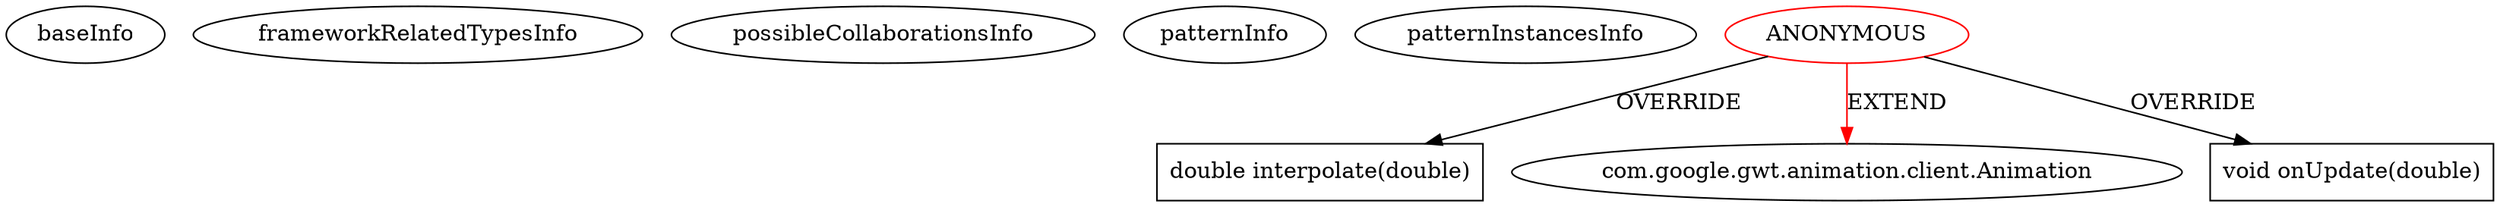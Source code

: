 digraph {
baseInfo[graphId=1850,category="pattern",isAnonymous=true,possibleRelation=false]
frameworkRelatedTypesInfo[0="com.google.gwt.animation.client.Animation"]
possibleCollaborationsInfo[]
patternInfo[frequency=3.0,patternRootClient=0]
patternInstancesInfo[0="sbeigel-gwt-easing~/sbeigel-gwt-easing/gwt-easing-master/src/de/beigel/gwt/easing/client/Ease.java~com.google.gwt.animation.client.Animation inOut(de.beigel.gwt.easing.client.Transition,de.beigel.gwt.easing.client.Updater)~4447",1="sbeigel-gwt-easing~/sbeigel-gwt-easing/gwt-easing-master/src/de/beigel/gwt/easing/client/Ease.java~com.google.gwt.animation.client.Animation out(de.beigel.gwt.easing.client.Transition,de.beigel.gwt.easing.client.Updater)~4446",2="sbeigel-gwt-easing~/sbeigel-gwt-easing/gwt-easing-master/src/de/beigel/gwt/easing/client/Ease.java~com.google.gwt.animation.client.Animation in(de.beigel.gwt.easing.client.Transition,de.beigel.gwt.easing.client.Updater)~4445"]
3[label="double interpolate(double)",vertexType="OVERRIDING_METHOD_DECLARATION",isFrameworkType=false,shape=box]
0[label="ANONYMOUS",vertexType="ROOT_ANONYMOUS_DECLARATION",isFrameworkType=false,color=red]
1[label="com.google.gwt.animation.client.Animation",vertexType="FRAMEWORK_CLASS_TYPE",isFrameworkType=false]
2[label="void onUpdate(double)",vertexType="OVERRIDING_METHOD_DECLARATION",isFrameworkType=false,shape=box]
0->3[label="OVERRIDE"]
0->1[label="EXTEND",color=red]
0->2[label="OVERRIDE"]
}

